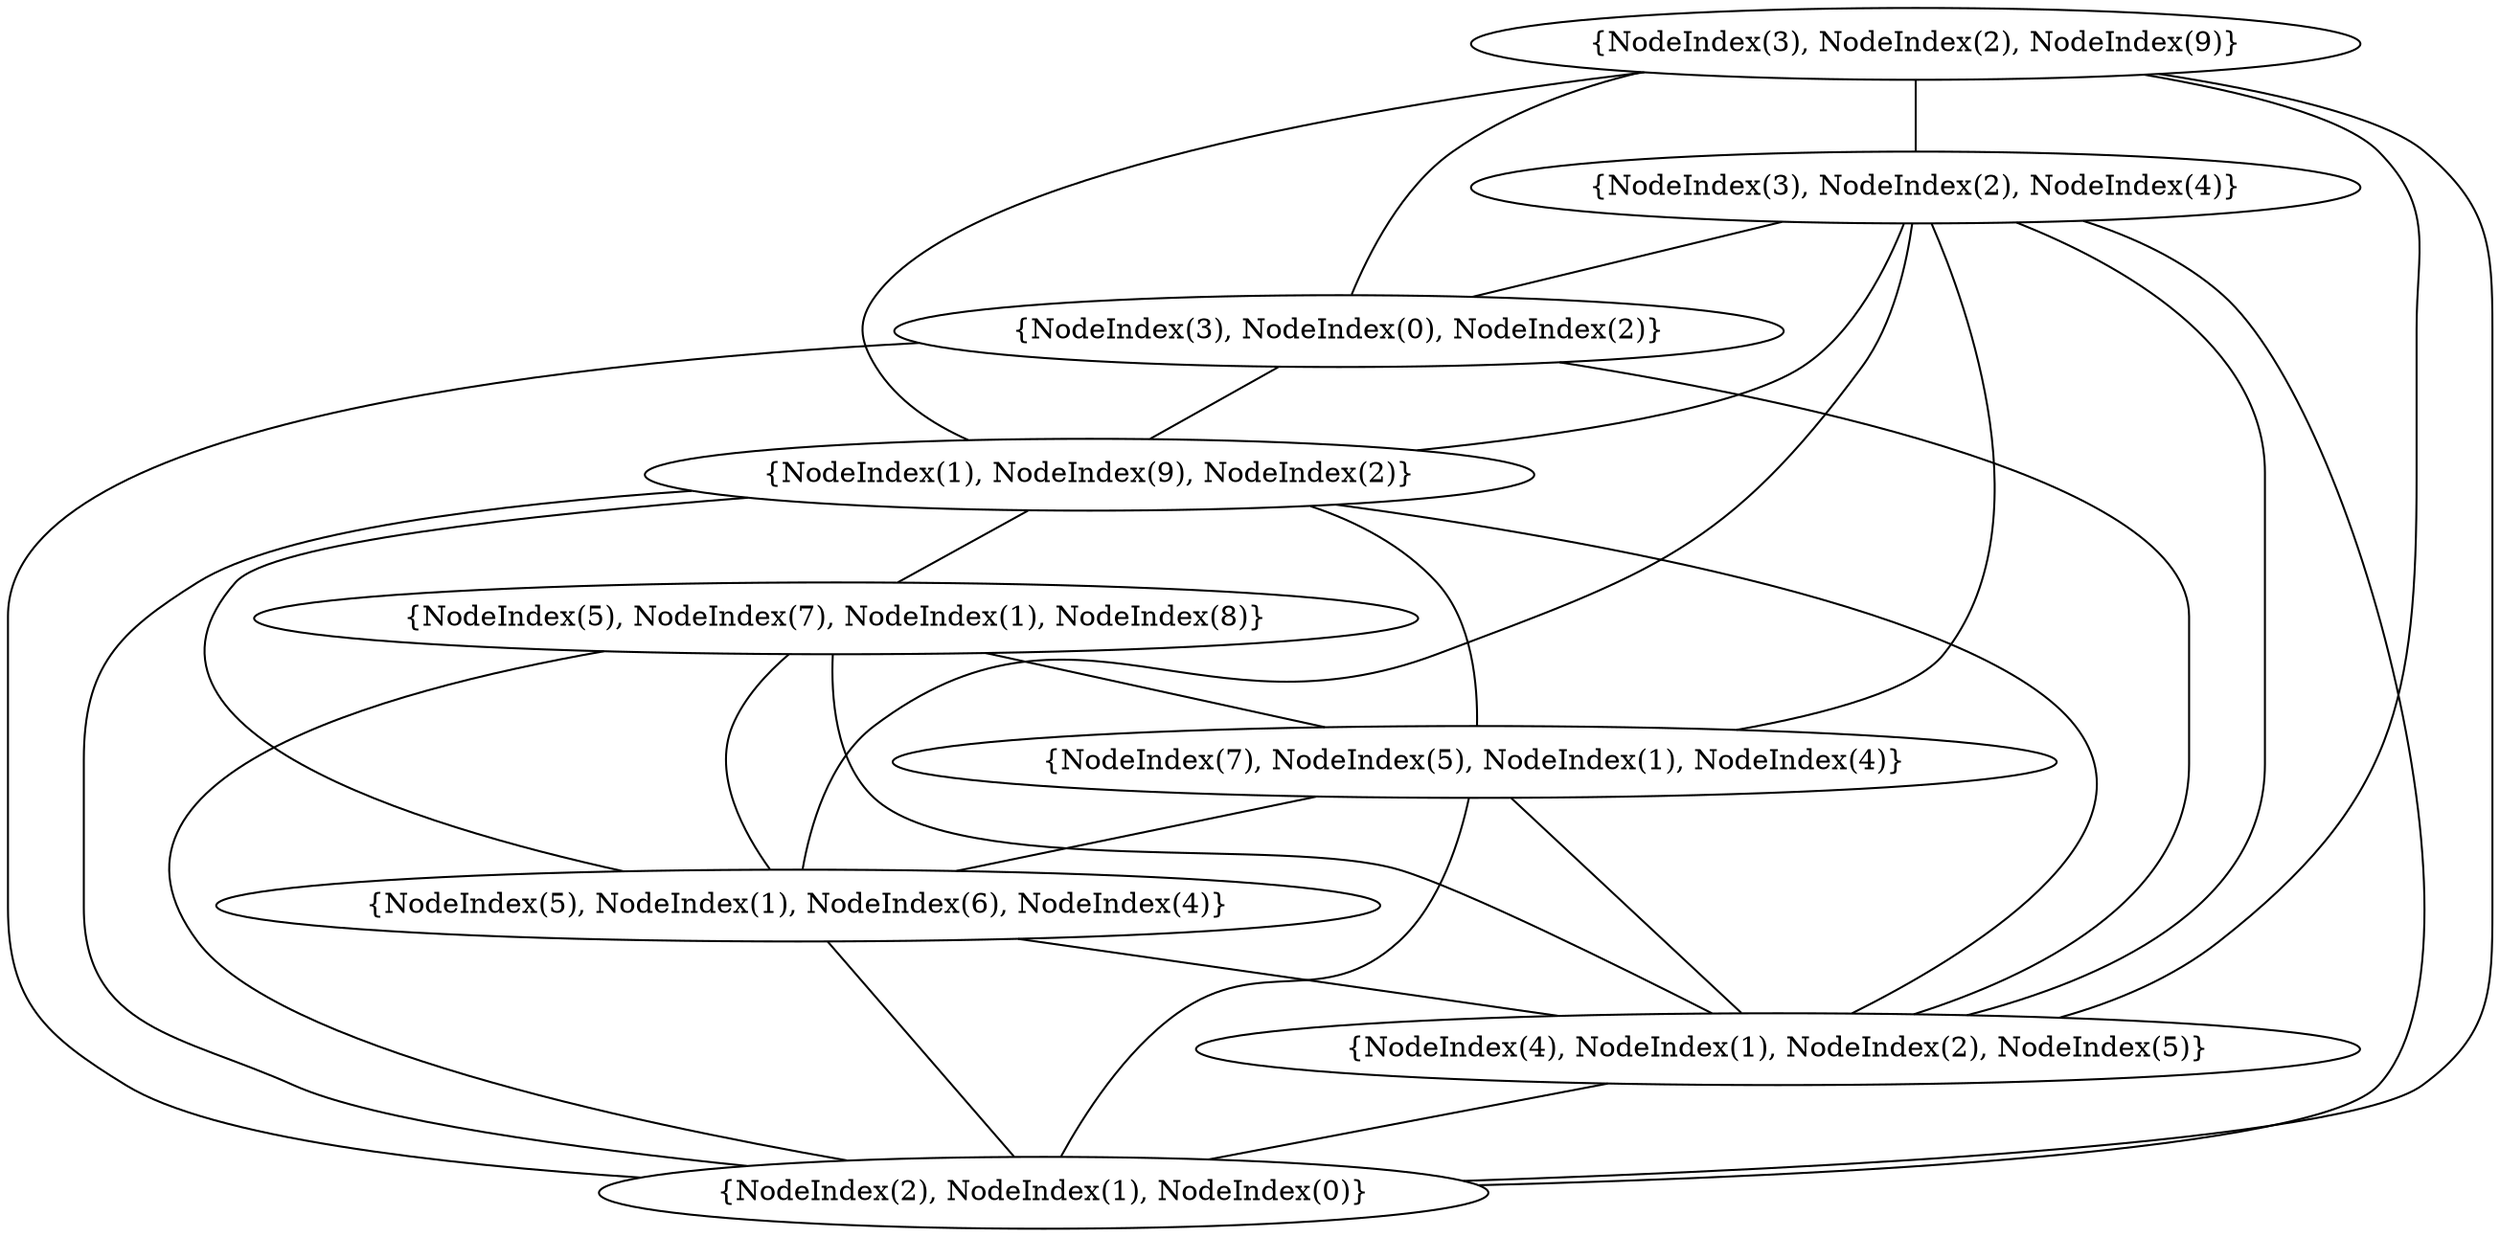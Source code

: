 graph {
    0 [ label = "{NodeIndex(2), NodeIndex(1), NodeIndex(0)}" ]
    1 [ label = "{NodeIndex(4), NodeIndex(1), NodeIndex(2), NodeIndex(5)}" ]
    2 [ label = "{NodeIndex(5), NodeIndex(1), NodeIndex(6), NodeIndex(4)}" ]
    3 [ label = "{NodeIndex(7), NodeIndex(5), NodeIndex(1), NodeIndex(4)}" ]
    4 [ label = "{NodeIndex(5), NodeIndex(7), NodeIndex(1), NodeIndex(8)}" ]
    5 [ label = "{NodeIndex(1), NodeIndex(9), NodeIndex(2)}" ]
    6 [ label = "{NodeIndex(3), NodeIndex(0), NodeIndex(2)}" ]
    7 [ label = "{NodeIndex(3), NodeIndex(2), NodeIndex(4)}" ]
    8 [ label = "{NodeIndex(3), NodeIndex(2), NodeIndex(9)}" ]
    1 -- 0 [ ]
    2 -- 0 [ ]
    2 -- 1 [ ]
    3 -- 0 [ ]
    3 -- 1 [ ]
    3 -- 2 [ ]
    4 -- 0 [ ]
    4 -- 1 [ ]
    4 -- 2 [ ]
    4 -- 3 [ ]
    5 -- 0 [ ]
    5 -- 1 [ ]
    5 -- 2 [ ]
    5 -- 3 [ ]
    5 -- 4 [ ]
    6 -- 0 [ ]
    6 -- 1 [ ]
    6 -- 5 [ ]
    7 -- 0 [ ]
    7 -- 1 [ ]
    7 -- 2 [ ]
    7 -- 3 [ ]
    7 -- 5 [ ]
    7 -- 6 [ ]
    8 -- 0 [ ]
    8 -- 1 [ ]
    8 -- 5 [ ]
    8 -- 6 [ ]
    8 -- 7 [ ]
}

